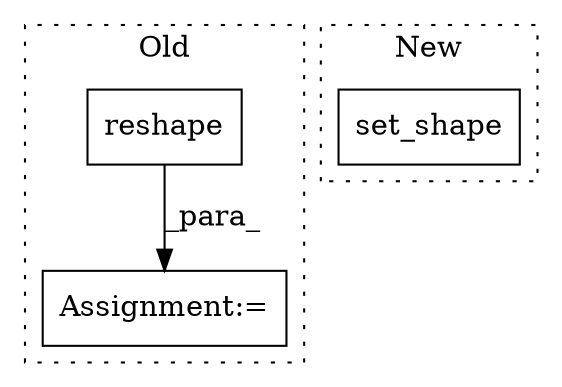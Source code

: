 digraph G {
subgraph cluster0 {
1 [label="reshape" a="32" s="9403,9461" l="8,1" shape="box"];
3 [label="Assignment:=" a="7" s="9391" l="1" shape="box"];
label = "Old";
style="dotted";
}
subgraph cluster1 {
2 [label="set_shape" a="32" s="12072,12173" l="10,1" shape="box"];
label = "New";
style="dotted";
}
1 -> 3 [label="_para_"];
}